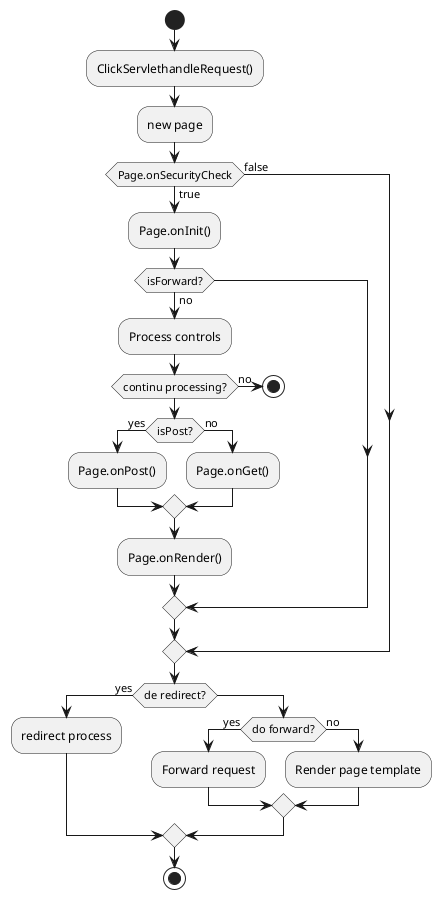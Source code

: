 @startuml
start
:ClickServlethandleRequest();
:new page;
if (Page.onSecurityCheck) is (true) then
    :Page.onInit();
    if (isForward?) is (no) then
        :Process controls;
        if (continu processing?) is (no) then
            stop
        else
            if (isPost?) is (yes) then
                :Page.onPost();
            else (no)
                :Page.onGet();
            endif
            :Page.onRender();
        endif
    else
    endif
else (false)
endif
if (de redirect?) is (yes) then
    :redirect process;
else
    if (do forward?) is (yes) then
        :Forward request;
    else (no)
        :Render page template;
    endif
endif
stop
@enduml